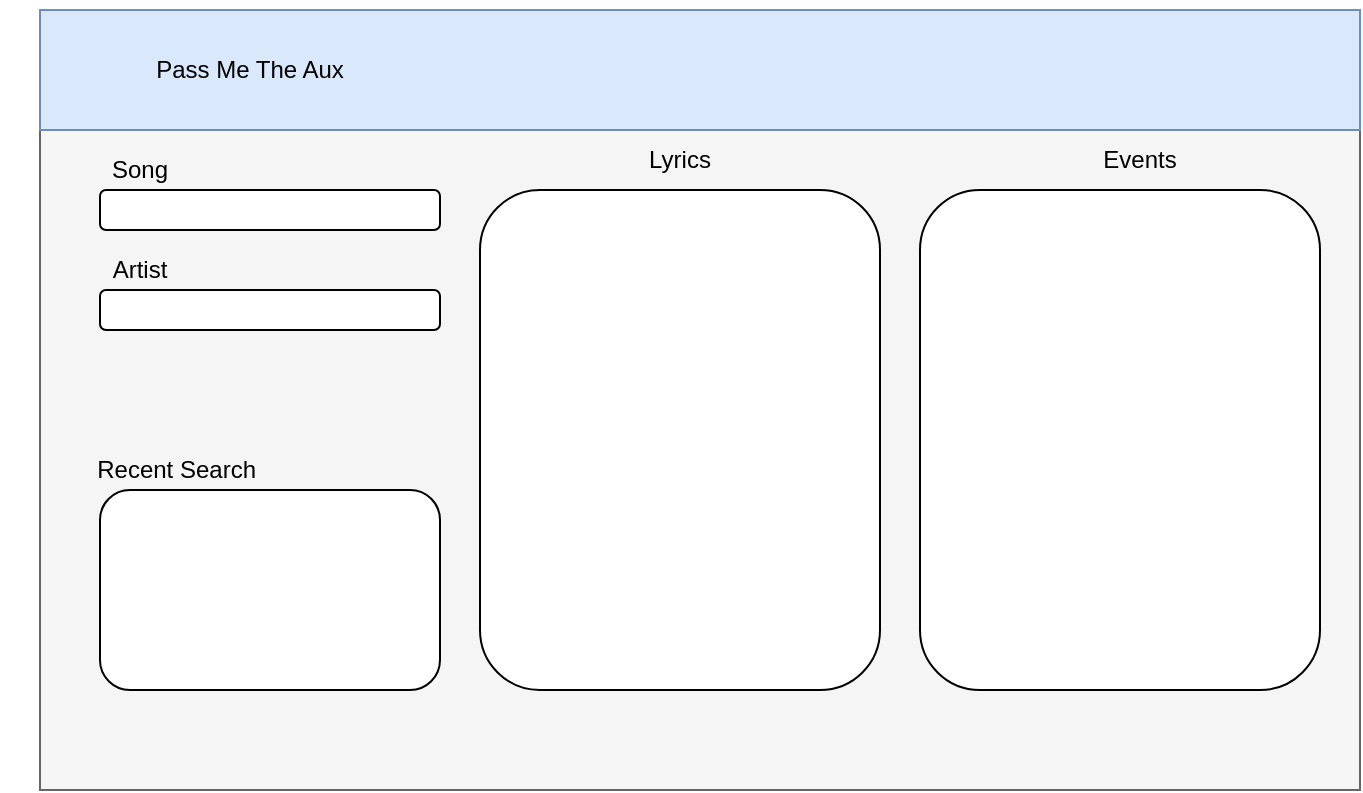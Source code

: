 <mxfile version="14.2.7" type="github" pages="2">
  <diagram id="lGUrHf7YHWkr4hQNQpkL" name="Page-1">
    <mxGraphModel dx="1555" dy="559" grid="1" gridSize="10" guides="1" tooltips="1" connect="1" arrows="1" fold="1" page="1" pageScale="1" pageWidth="850" pageHeight="1100" math="0" shadow="0">
      <root>
        <mxCell id="0" />
        <mxCell id="1" parent="0" />
        <mxCell id="lE-qoyHcRc756oxo67gv-9" value="" style="rounded=0;whiteSpace=wrap;html=1;fillColor=#f5f5f5;strokeColor=#666666;fontColor=#333333;" parent="1" vertex="1">
          <mxGeometry x="-200" y="60" width="660" height="390" as="geometry" />
        </mxCell>
        <mxCell id="lE-qoyHcRc756oxo67gv-10" value="" style="rounded=0;whiteSpace=wrap;html=1;fillColor=#dae8fc;strokeColor=#6c8ebf;" parent="1" vertex="1">
          <mxGeometry x="-200" y="60" width="660" height="60" as="geometry" />
        </mxCell>
        <mxCell id="lE-qoyHcRc756oxo67gv-11" value="Pass Me The Aux" style="text;html=1;strokeColor=none;fillColor=none;align=center;verticalAlign=middle;whiteSpace=wrap;rounded=0;" parent="1" vertex="1">
          <mxGeometry x="-220" y="55" width="250" height="70" as="geometry" />
        </mxCell>
        <mxCell id="lE-qoyHcRc756oxo67gv-13" value="" style="rounded=1;whiteSpace=wrap;html=1;" parent="1" vertex="1">
          <mxGeometry x="-170" y="150" width="170" height="20" as="geometry" />
        </mxCell>
        <mxCell id="lE-qoyHcRc756oxo67gv-15" value="Song" style="text;html=1;strokeColor=none;fillColor=none;align=center;verticalAlign=middle;whiteSpace=wrap;rounded=0;" parent="1" vertex="1">
          <mxGeometry x="-170" y="130" width="40" height="20" as="geometry" />
        </mxCell>
        <mxCell id="lE-qoyHcRc756oxo67gv-16" value="" style="rounded=1;whiteSpace=wrap;html=1;" parent="1" vertex="1">
          <mxGeometry x="20" y="150" width="200" height="250" as="geometry" />
        </mxCell>
        <mxCell id="lE-qoyHcRc756oxo67gv-17" value="" style="rounded=1;whiteSpace=wrap;html=1;" parent="1" vertex="1">
          <mxGeometry x="-170" y="300" width="170" height="100" as="geometry" />
        </mxCell>
        <mxCell id="lE-qoyHcRc756oxo67gv-18" value="Recent Search" style="text;html=1;strokeColor=none;fillColor=none;align=right;verticalAlign=middle;whiteSpace=wrap;rounded=0;labelPosition=left;verticalLabelPosition=middle;" parent="1" vertex="1">
          <mxGeometry x="-90" y="280" width="130" height="20" as="geometry" />
        </mxCell>
        <mxCell id="lE-qoyHcRc756oxo67gv-19" value="Lyrics" style="text;html=1;strokeColor=none;fillColor=none;align=center;verticalAlign=middle;whiteSpace=wrap;rounded=0;" parent="1" vertex="1">
          <mxGeometry x="80" y="125" width="80" height="20" as="geometry" />
        </mxCell>
        <mxCell id="lE-qoyHcRc756oxo67gv-21" value="" style="rounded=1;whiteSpace=wrap;html=1;" parent="1" vertex="1">
          <mxGeometry x="-170" y="200" width="170" height="20" as="geometry" />
        </mxCell>
        <mxCell id="lE-qoyHcRc756oxo67gv-22" value="Artist" style="text;html=1;strokeColor=none;fillColor=none;align=center;verticalAlign=middle;whiteSpace=wrap;rounded=0;" parent="1" vertex="1">
          <mxGeometry x="-190" y="180" width="80" height="20" as="geometry" />
        </mxCell>
        <mxCell id="lE-qoyHcRc756oxo67gv-23" value="" style="rounded=1;whiteSpace=wrap;html=1;" parent="1" vertex="1">
          <mxGeometry x="240" y="150" width="200" height="250" as="geometry" />
        </mxCell>
        <mxCell id="lE-qoyHcRc756oxo67gv-24" value="Events" style="text;html=1;strokeColor=none;fillColor=none;align=center;verticalAlign=middle;whiteSpace=wrap;rounded=0;" parent="1" vertex="1">
          <mxGeometry x="310" y="125" width="80" height="20" as="geometry" />
        </mxCell>
      </root>
    </mxGraphModel>
  </diagram>
  <diagram id="Ev-1Wp1sGufQ_fWqQZqH" name="Page-2">
    <mxGraphModel dx="705" dy="559" grid="1" gridSize="10" guides="1" tooltips="1" connect="1" arrows="1" fold="1" page="1" pageScale="1" pageWidth="850" pageHeight="1100" math="0" shadow="0">
      <root>
        <mxCell id="GA4cjIFB_7tlykUKjLwM-0" />
        <mxCell id="GA4cjIFB_7tlykUKjLwM-1" parent="GA4cjIFB_7tlykUKjLwM-0" />
        <mxCell id="GA4cjIFB_7tlykUKjLwM-2" value="" style="rounded=1;whiteSpace=wrap;html=1;fillColor=#f5f5f5;strokeColor=#666666;fontColor=#333333;" parent="GA4cjIFB_7tlykUKjLwM-1" vertex="1">
          <mxGeometry x="170" y="70" width="250" height="450" as="geometry" />
        </mxCell>
        <mxCell id="5ZuKNQkwDtuTKe60O0MK-0" value="Song" style="text;html=1;strokeColor=none;fillColor=none;align=center;verticalAlign=middle;whiteSpace=wrap;rounded=0;" parent="GA4cjIFB_7tlykUKjLwM-1" vertex="1">
          <mxGeometry x="200" y="160" width="40" height="20" as="geometry" />
        </mxCell>
        <mxCell id="U9w46Zvb2tx7Ly4FTU7L-0" value="" style="rounded=1;whiteSpace=wrap;html=1;" parent="GA4cjIFB_7tlykUKjLwM-1" vertex="1">
          <mxGeometry x="200" y="180" width="190" height="20" as="geometry" />
        </mxCell>
        <mxCell id="xgvJv2H9ymHpzZHFLz-Y-0" value="Artist" style="text;html=1;strokeColor=none;fillColor=none;align=center;verticalAlign=middle;whiteSpace=wrap;rounded=0;" parent="GA4cjIFB_7tlykUKjLwM-1" vertex="1">
          <mxGeometry x="180" y="230" width="80" height="20" as="geometry" />
        </mxCell>
        <mxCell id="xgvJv2H9ymHpzZHFLz-Y-1" value="" style="rounded=1;whiteSpace=wrap;html=1;" parent="GA4cjIFB_7tlykUKjLwM-1" vertex="1">
          <mxGeometry x="200" y="250" width="190" height="20" as="geometry" />
        </mxCell>
        <mxCell id="xgvJv2H9ymHpzZHFLz-Y-2" value="Lyrics" style="text;html=1;strokeColor=none;fillColor=none;align=center;verticalAlign=middle;whiteSpace=wrap;rounded=0;" parent="GA4cjIFB_7tlykUKjLwM-1" vertex="1">
          <mxGeometry x="260" y="290" width="80" height="20" as="geometry" />
        </mxCell>
        <mxCell id="xgvJv2H9ymHpzZHFLz-Y-3" value="" style="rounded=1;whiteSpace=wrap;html=1;" parent="GA4cjIFB_7tlykUKjLwM-1" vertex="1">
          <mxGeometry x="200" y="320" width="190" height="130" as="geometry" />
        </mxCell>
        <mxCell id="xgvJv2H9ymHpzZHFLz-Y-4" value="" style="rounded=1;whiteSpace=wrap;html=1;fillColor=#f5f5f5;strokeColor=#666666;fontColor=#333333;" parent="GA4cjIFB_7tlykUKjLwM-1" vertex="1">
          <mxGeometry x="460" y="70" width="250" height="450" as="geometry" />
        </mxCell>
        <mxCell id="xgvJv2H9ymHpzZHFLz-Y-9" value="Lyrics" style="text;html=1;strokeColor=none;fillColor=none;align=center;verticalAlign=middle;whiteSpace=wrap;rounded=0;" parent="GA4cjIFB_7tlykUKjLwM-1" vertex="1">
          <mxGeometry x="545" y="100" width="80" height="20" as="geometry" />
        </mxCell>
        <mxCell id="xgvJv2H9ymHpzZHFLz-Y-10" value="" style="rounded=1;whiteSpace=wrap;html=1;" parent="GA4cjIFB_7tlykUKjLwM-1" vertex="1">
          <mxGeometry x="490" y="125" width="190" height="130" as="geometry" />
        </mxCell>
        <mxCell id="xgvJv2H9ymHpzZHFLz-Y-11" value="Events" style="text;html=1;strokeColor=none;fillColor=none;align=center;verticalAlign=middle;whiteSpace=wrap;rounded=0;" parent="GA4cjIFB_7tlykUKjLwM-1" vertex="1">
          <mxGeometry x="545" y="270" width="80" height="20" as="geometry" />
        </mxCell>
        <mxCell id="xgvJv2H9ymHpzZHFLz-Y-12" value="" style="rounded=1;whiteSpace=wrap;html=1;" parent="GA4cjIFB_7tlykUKjLwM-1" vertex="1">
          <mxGeometry x="490" y="290" width="190" height="130" as="geometry" />
        </mxCell>
        <mxCell id="xgvJv2H9ymHpzZHFLz-Y-13" value="" style="rounded=1;whiteSpace=wrap;html=1;fillColor=#dae8fc;strokeColor=#6c8ebf;" parent="GA4cjIFB_7tlykUKjLwM-1" vertex="1">
          <mxGeometry x="170" y="70" width="250" height="60" as="geometry" />
        </mxCell>
        <mxCell id="xgvJv2H9ymHpzZHFLz-Y-14" value="Pass Me The Aux" style="text;html=1;strokeColor=none;fillColor=none;align=center;verticalAlign=middle;whiteSpace=wrap;rounded=0;" parent="GA4cjIFB_7tlykUKjLwM-1" vertex="1">
          <mxGeometry x="150" y="90" width="200" height="20" as="geometry" />
        </mxCell>
        <mxCell id="xgvJv2H9ymHpzZHFLz-Y-16" value="" style="rounded=1;whiteSpace=wrap;html=1;" parent="GA4cjIFB_7tlykUKjLwM-1" vertex="1">
          <mxGeometry x="360" y="90" width="40" height="20" as="geometry" />
        </mxCell>
      </root>
    </mxGraphModel>
  </diagram>
</mxfile>
